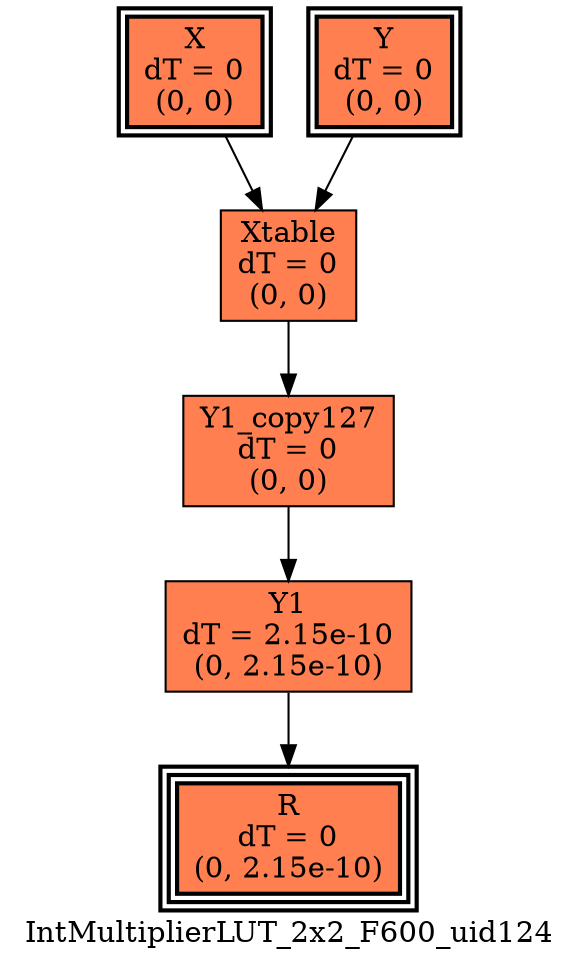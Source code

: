 digraph IntMultiplierLUT_2x2_F600_uid124
{
	//graph drawing options
	label=IntMultiplierLUT_2x2_F600_uid124;
	labelloc=bottom;
	labeljust=right;
	ratio=auto;
	nodesep=0.25;
	ranksep=0.5;

	//input/output signals of operator IntMultiplierLUT_2x2_F600_uid124
	X__IntMultiplierLUT_2x2_F600_uid124 [ label="X\ndT = 0\n(0, 0)", shape=box, color=black, style="bold, filled", fillcolor=coral, peripheries=2 ];
	Y__IntMultiplierLUT_2x2_F600_uid124 [ label="Y\ndT = 0\n(0, 0)", shape=box, color=black, style="bold, filled", fillcolor=coral, peripheries=2 ];
	R__IntMultiplierLUT_2x2_F600_uid124 [ label="R\ndT = 0\n(0, 2.15e-10)", shape=box, color=black, style="bold, filled", fillcolor=coral, peripheries=3 ];
	{rank=same X__IntMultiplierLUT_2x2_F600_uid124, Y__IntMultiplierLUT_2x2_F600_uid124};
	{rank=same R__IntMultiplierLUT_2x2_F600_uid124};
	//internal signals of operator IntMultiplierLUT_2x2_F600_uid124
	Xtable__IntMultiplierLUT_2x2_F600_uid124 [ label="Xtable\ndT = 0\n(0, 0)", shape=box, color=black, style=filled, fillcolor=coral, peripheries=1 ];
	Y1__IntMultiplierLUT_2x2_F600_uid124 [ label="Y1\ndT = 2.15e-10\n(0, 2.15e-10)", shape=box, color=black, style=filled, fillcolor=coral, peripheries=1 ];
	Y1_copy127__IntMultiplierLUT_2x2_F600_uid124 [ label="Y1_copy127\ndT = 0\n(0, 0)", shape=box, color=black, style=filled, fillcolor=coral, peripheries=1 ];

	//subcomponents of operator IntMultiplierLUT_2x2_F600_uid124

	//input and internal signal connections of operator IntMultiplierLUT_2x2_F600_uid124
	X__IntMultiplierLUT_2x2_F600_uid124 -> Xtable__IntMultiplierLUT_2x2_F600_uid124 [ arrowhead=normal, arrowsize=1.0, arrowtail=normal, color=black, dir=forward  ];
	Y__IntMultiplierLUT_2x2_F600_uid124 -> Xtable__IntMultiplierLUT_2x2_F600_uid124 [ arrowhead=normal, arrowsize=1.0, arrowtail=normal, color=black, dir=forward  ];
	Xtable__IntMultiplierLUT_2x2_F600_uid124 -> Y1_copy127__IntMultiplierLUT_2x2_F600_uid124 [ arrowhead=normal, arrowsize=1.0, arrowtail=normal, color=black, dir=forward  ];
	Y1__IntMultiplierLUT_2x2_F600_uid124 -> R__IntMultiplierLUT_2x2_F600_uid124 [ arrowhead=normal, arrowsize=1.0, arrowtail=normal, color=black, dir=forward  ];
	Y1_copy127__IntMultiplierLUT_2x2_F600_uid124 -> Y1__IntMultiplierLUT_2x2_F600_uid124 [ arrowhead=normal, arrowsize=1.0, arrowtail=normal, color=black, dir=forward  ];
}

